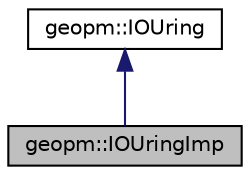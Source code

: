 digraph "geopm::IOUringImp"
{
 // LATEX_PDF_SIZE
  edge [fontname="Helvetica",fontsize="10",labelfontname="Helvetica",labelfontsize="10"];
  node [fontname="Helvetica",fontsize="10",shape=record];
  Node1 [label="geopm::IOUringImp",height=0.2,width=0.4,color="black", fillcolor="grey75", style="filled", fontcolor="black",tooltip="Implementation of the IOUring batch interface. This implementation batches operations inside io_uring..."];
  Node2 -> Node1 [dir="back",color="midnightblue",fontsize="10",style="solid",fontname="Helvetica"];
  Node2 [label="geopm::IOUring",height=0.2,width=0.4,color="black", fillcolor="white", style="filled",URL="$classgeopm_1_1_i_o_uring.html",tooltip=" "];
}
